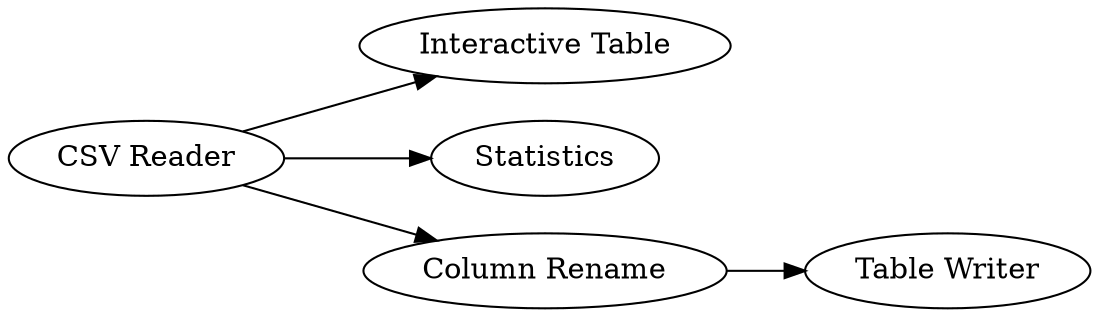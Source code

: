 digraph {
	"726459889737409358_5" [label="Table Writer"]
	"726459889737409358_3" [label="Interactive Table"]
	"726459889737409358_6" [label=Statistics]
	"726459889737409358_4" [label="Column Rename"]
	"726459889737409358_1" [label="CSV Reader"]
	"726459889737409358_1" -> "726459889737409358_3"
	"726459889737409358_1" -> "726459889737409358_4"
	"726459889737409358_4" -> "726459889737409358_5"
	"726459889737409358_1" -> "726459889737409358_6"
	rankdir=LR
}
